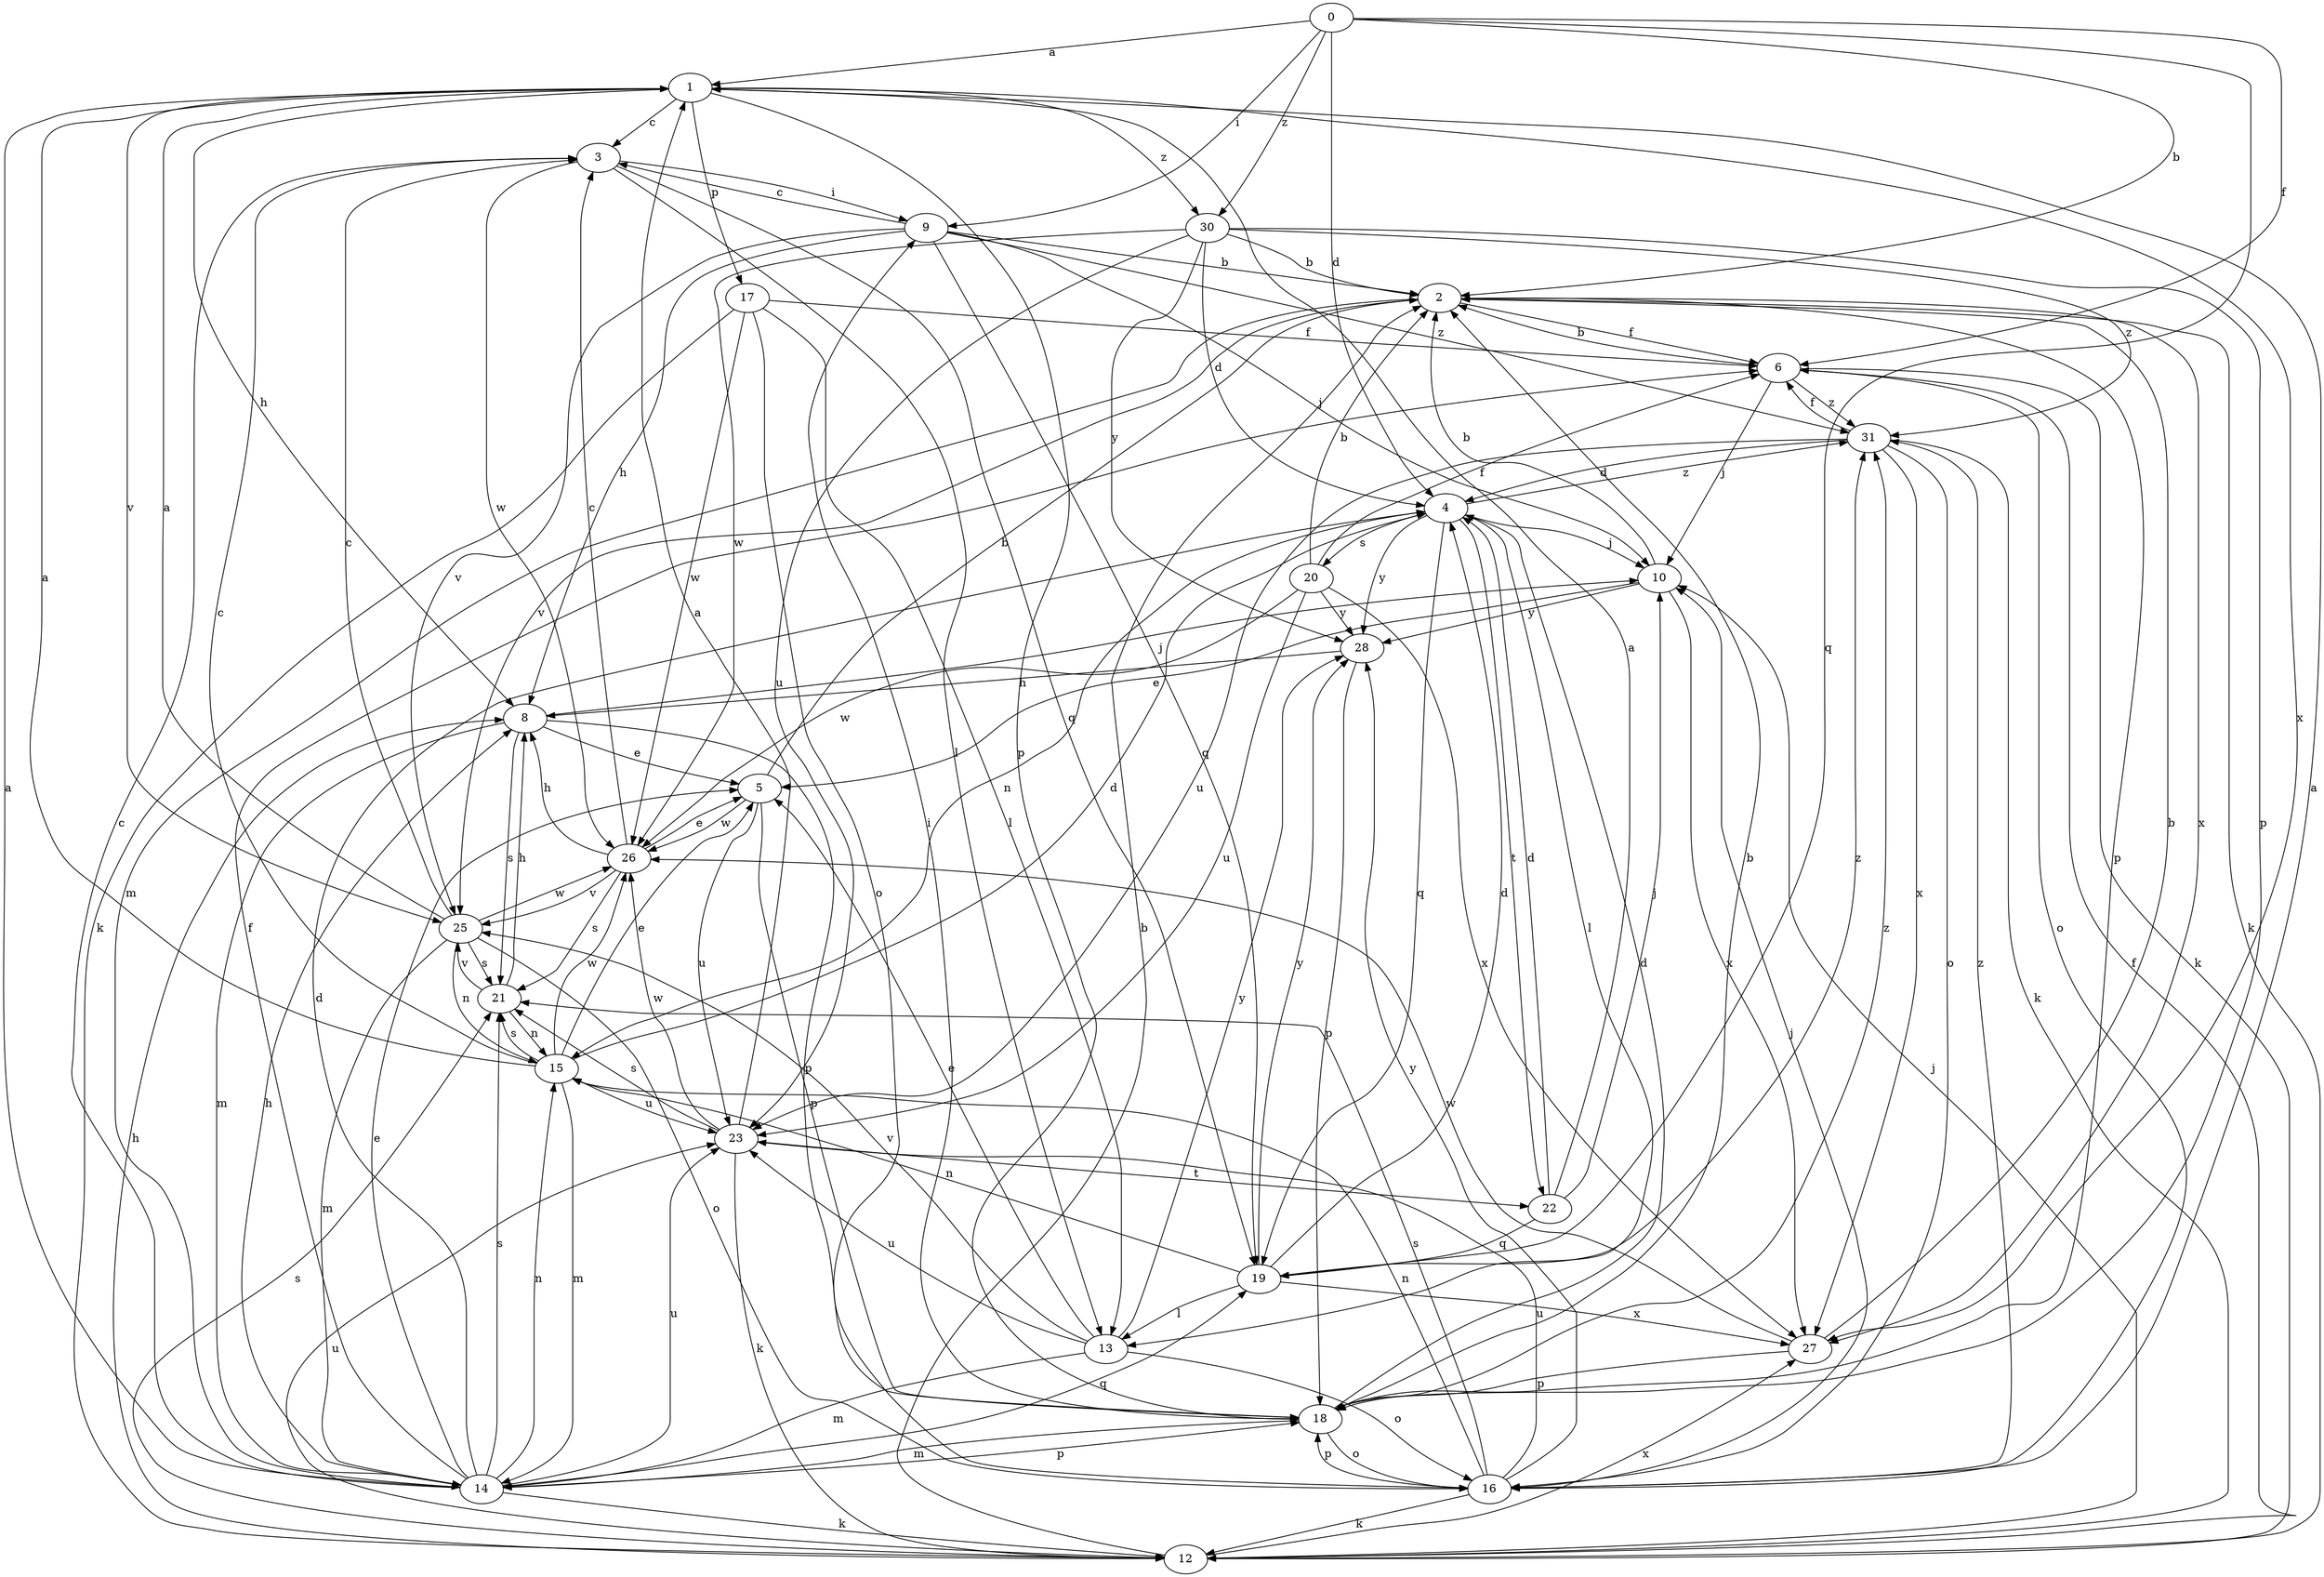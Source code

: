 strict digraph  {
0;
1;
2;
3;
4;
5;
6;
8;
9;
10;
12;
13;
14;
15;
16;
17;
18;
19;
20;
21;
22;
23;
25;
26;
27;
28;
30;
31;
0 -> 1  [label=a];
0 -> 2  [label=b];
0 -> 4  [label=d];
0 -> 6  [label=f];
0 -> 9  [label=i];
0 -> 19  [label=q];
0 -> 30  [label=z];
1 -> 3  [label=c];
1 -> 8  [label=h];
1 -> 17  [label=p];
1 -> 18  [label=p];
1 -> 25  [label=v];
1 -> 27  [label=x];
1 -> 30  [label=z];
2 -> 6  [label=f];
2 -> 12  [label=k];
2 -> 14  [label=m];
2 -> 18  [label=p];
2 -> 25  [label=v];
2 -> 27  [label=x];
3 -> 9  [label=i];
3 -> 13  [label=l];
3 -> 19  [label=q];
3 -> 26  [label=w];
4 -> 10  [label=j];
4 -> 13  [label=l];
4 -> 15  [label=n];
4 -> 19  [label=q];
4 -> 20  [label=s];
4 -> 22  [label=t];
4 -> 28  [label=y];
4 -> 31  [label=z];
5 -> 2  [label=b];
5 -> 18  [label=p];
5 -> 23  [label=u];
5 -> 26  [label=w];
6 -> 2  [label=b];
6 -> 10  [label=j];
6 -> 12  [label=k];
6 -> 16  [label=o];
6 -> 31  [label=z];
8 -> 5  [label=e];
8 -> 10  [label=j];
8 -> 14  [label=m];
8 -> 18  [label=p];
8 -> 21  [label=s];
9 -> 2  [label=b];
9 -> 3  [label=c];
9 -> 8  [label=h];
9 -> 10  [label=j];
9 -> 19  [label=q];
9 -> 25  [label=v];
9 -> 31  [label=z];
10 -> 2  [label=b];
10 -> 5  [label=e];
10 -> 27  [label=x];
10 -> 28  [label=y];
12 -> 2  [label=b];
12 -> 6  [label=f];
12 -> 8  [label=h];
12 -> 10  [label=j];
12 -> 21  [label=s];
12 -> 23  [label=u];
12 -> 27  [label=x];
13 -> 5  [label=e];
13 -> 14  [label=m];
13 -> 16  [label=o];
13 -> 23  [label=u];
13 -> 25  [label=v];
13 -> 28  [label=y];
14 -> 1  [label=a];
14 -> 3  [label=c];
14 -> 4  [label=d];
14 -> 5  [label=e];
14 -> 6  [label=f];
14 -> 8  [label=h];
14 -> 12  [label=k];
14 -> 15  [label=n];
14 -> 18  [label=p];
14 -> 19  [label=q];
14 -> 21  [label=s];
14 -> 23  [label=u];
15 -> 1  [label=a];
15 -> 3  [label=c];
15 -> 4  [label=d];
15 -> 5  [label=e];
15 -> 14  [label=m];
15 -> 21  [label=s];
15 -> 23  [label=u];
15 -> 26  [label=w];
16 -> 1  [label=a];
16 -> 10  [label=j];
16 -> 12  [label=k];
16 -> 15  [label=n];
16 -> 18  [label=p];
16 -> 21  [label=s];
16 -> 23  [label=u];
16 -> 28  [label=y];
16 -> 31  [label=z];
17 -> 6  [label=f];
17 -> 12  [label=k];
17 -> 13  [label=l];
17 -> 16  [label=o];
17 -> 26  [label=w];
18 -> 2  [label=b];
18 -> 4  [label=d];
18 -> 9  [label=i];
18 -> 14  [label=m];
18 -> 16  [label=o];
18 -> 31  [label=z];
19 -> 4  [label=d];
19 -> 13  [label=l];
19 -> 15  [label=n];
19 -> 27  [label=x];
19 -> 28  [label=y];
19 -> 31  [label=z];
20 -> 2  [label=b];
20 -> 6  [label=f];
20 -> 23  [label=u];
20 -> 26  [label=w];
20 -> 27  [label=x];
20 -> 28  [label=y];
21 -> 8  [label=h];
21 -> 15  [label=n];
21 -> 25  [label=v];
22 -> 1  [label=a];
22 -> 4  [label=d];
22 -> 10  [label=j];
22 -> 19  [label=q];
23 -> 1  [label=a];
23 -> 12  [label=k];
23 -> 21  [label=s];
23 -> 22  [label=t];
23 -> 26  [label=w];
25 -> 1  [label=a];
25 -> 3  [label=c];
25 -> 14  [label=m];
25 -> 15  [label=n];
25 -> 16  [label=o];
25 -> 21  [label=s];
25 -> 26  [label=w];
26 -> 3  [label=c];
26 -> 5  [label=e];
26 -> 8  [label=h];
26 -> 21  [label=s];
26 -> 25  [label=v];
27 -> 2  [label=b];
27 -> 18  [label=p];
27 -> 26  [label=w];
28 -> 8  [label=h];
28 -> 18  [label=p];
30 -> 2  [label=b];
30 -> 4  [label=d];
30 -> 18  [label=p];
30 -> 23  [label=u];
30 -> 26  [label=w];
30 -> 28  [label=y];
30 -> 31  [label=z];
31 -> 4  [label=d];
31 -> 6  [label=f];
31 -> 12  [label=k];
31 -> 16  [label=o];
31 -> 23  [label=u];
31 -> 27  [label=x];
}

